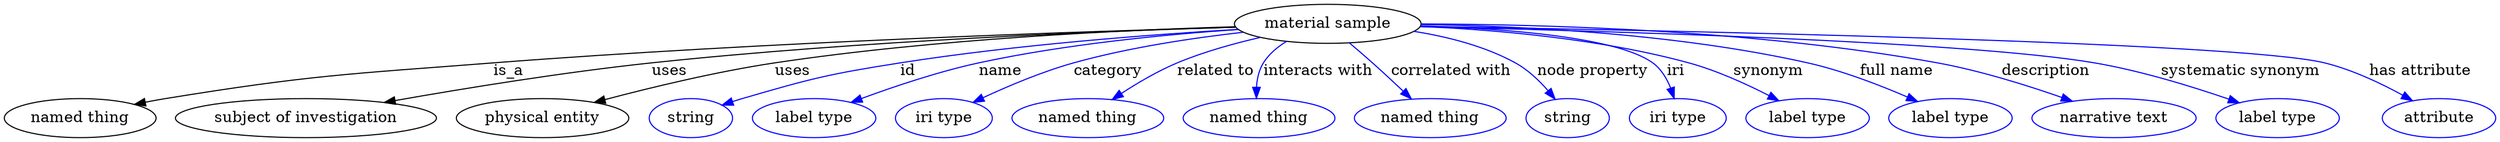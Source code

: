 digraph {
	graph [bb="0,0,1864.5,123"];
	node [label="\N"];
	"material sample"	 [height=0.5,
		label="material sample",
		pos="993.25,105",
		width=1.8776];
	"named thing"	 [height=0.5,
		pos="55.245,18",
		width=1.5346];
	"material sample" -> "named thing"	 [label=is_a,
		lp="382.25,61.5",
		pos="e,95.657,30.315 925.93,102.7 811.69,98.445 572.62,87.988 371.25,69 258.79,58.396 229.9,58.683 119.25,36 114.8,35.089 110.21,34.033 \
105.63,32.898"];
	"subject of investigation"	 [height=0.5,
		pos="221.25,18",
		width=2.5817];
	"material sample" -> "subject of investigation"	 [label=uses,
		lp="495.25,61.5",
		pos="e,281.26,31.844 925.74,102.85 827.86,99.146 640.98,89.84 483.25,69 417.64,60.333 343.71,45.466 291.15,34.013"];
	"physical entity"	 [height=0.5,
		pos="394.25,18",
		width=1.7332];
	"material sample" -> "physical entity"	 [label=uses,
		lp="589.25,61.5",
		pos="e,435.16,31.76 925.73,103 843.01,99.673 698.87,91.013 577.25,69 531.86,60.785 481.45,46.325 445.04,34.895"];
	id	 [color=blue,
		height=0.5,
		label=string,
		pos="505.25,18",
		width=0.84854];
	"material sample" -> id	 [color=blue,
		label=id,
		lp="684.75,61.5",
		pos="e,529.07,29.571 928.25,99.98 864.5,94.485 764.71,84.358 679.25,69 618.88,58.152 603.23,56 545.25,36 543,35.225 540.7,34.371 538.41,\
33.469",
		style=solid];
	name	 [color=blue,
		height=0.5,
		label="label type",
		pos="599.25,18",
		width=1.2638];
	"material sample" -> name	 [color=blue,
		label=name,
		lp="756.75,61.5",
		pos="e,630.26,31.208 928.86,99.438 877.53,94.135 804.08,84.601 741.25,69 706.22,60.305 667.77,46.2 639.73,35.025",
		style=solid];
	category	 [color=blue,
		height=0.5,
		label="iri type",
		pos="699.25,18",
		width=1.011];
	"material sample" -> category	 [color=blue,
		label=category,
		lp="838.75,61.5",
		pos="e,724.89,31.186 933.91,96.282 898.91,90.332 854.02,81.287 815.25,69 787.17,60.103 756.73,46.564 734.09,35.671",
		style=solid];
	"related to"	 [color=blue,
		height=0.5,
		label="named thing",
		pos="809.25,18",
		width=1.5346];
	"material sample" -> "related to"	 [color=blue,
		label="related to",
		lp="917.25,61.5",
		pos="e,832.51,34.368 948.21,91.453 930.15,85.418 909.36,77.701 891.25,69 874.1,60.764 856.05,49.811 841.26,40.167",
		style=solid];
	"interacts with"	 [color=blue,
		height=0.5,
		label="named thing",
		pos="937.25,18",
		width=1.5346];
	"material sample" -> "interacts with"	 [color=blue,
		label="interacts with",
		lp="991.25,61.5",
		pos="e,940.88,35.974 970.59,87.637 964.63,82.194 958.65,75.811 954.25,69 949.69,61.944 946.23,53.546 943.67,45.622",
		style=solid];
	"correlated with"	 [color=blue,
		height=0.5,
		label="named thing",
		pos="1065.2,18",
		width=1.5346];
	"material sample" -> "correlated with"	 [color=blue,
		label="correlated with",
		lp="1081.2,61.5",
		pos="e,1053.2,35.939 1011.2,87.529 1016.8,81.789 1023,75.27 1028.2,69 1034.8,61.255 1041.4,52.446 1047.2,44.354",
		style=solid];
	"node property"	 [color=blue,
		height=0.5,
		label=string,
		pos="1169.2,18",
		width=0.84854];
	"material sample" -> "node property"	 [color=blue,
		label="node property",
		lp="1181.2,61.5",
		pos="e,1158.9,35.044 1053.4,96.736 1077.4,91.459 1104.5,82.883 1126.2,69 1136.6,62.424 1145.7,52.589 1152.9,43.305",
		style=solid];
	iri	 [color=blue,
		height=0.5,
		label="iri type",
		pos="1254.2,18",
		width=1.011];
	"material sample" -> iri	 [color=blue,
		label=iri,
		lp="1244.7,61.5",
		pos="e,1247.9,35.945 1059.1,100.84 1117.4,96.07 1197,86.538 1223.2,69 1231.9,63.182 1238.6,54.023 1243.5,45.063",
		style=solid];
	synonym	 [color=blue,
		height=0.5,
		label="label type",
		pos="1354.2,18",
		width=1.2638];
	"material sample" -> synonym	 [color=blue,
		label=synonym,
		lp="1317.7,61.5",
		pos="e,1330,33.445 1060,102.06 1113.8,98.221 1190.8,89.374 1255.2,69 1278.4,61.689 1302.6,49.294 1321.3,38.554",
		style=solid];
	"full name"	 [color=blue,
		height=0.5,
		label="label type",
		pos="1463.2,18",
		width=1.2638];
	"material sample" -> "full name"	 [color=blue,
		label="full name",
		lp="1416.7,61.5",
		pos="e,1436.5,32.664 1059.2,100.76 1146.2,94.745 1294.5,82.898 1347.2,69 1375.2,61.639 1404.9,48.42 1427.3,37.285",
		style=solid];
	description	 [color=blue,
		height=0.5,
		label="narrative text",
		pos="1584.2,18",
		width=1.6068];
	"material sample" -> description	 [color=blue,
		label=description,
		lp="1528.7,61.5",
		pos="e,1551.8,32.999 1060,101.98 1167.8,96.723 1375.4,84.907 1447.2,69 1480.1,61.724 1515.7,48.287 1542.4,37.032",
		style=solid];
	"systematic synonym"	 [color=blue,
		height=0.5,
		label="label type",
		pos="1705.2,18",
		width=1.2638];
	"material sample" -> "systematic synonym"	 [color=blue,
		label="systematic synonym",
		lp="1671.2,61.5",
		pos="e,1675.2,31.594 1060.8,103.12 1190.3,99.109 1469.1,88.479 1563.2,69 1598.9,61.621 1637.8,47.203 1665.8,35.575",
		style=solid];
	"has attribute"	 [color=blue,
		height=0.5,
		label=attribute,
		pos="1824.2,18",
		width=1.1193];
	"material sample" -> "has attribute"	 [color=blue,
		label="has attribute",
		lp="1798.7,61.5",
		pos="e,1802.9,33.374 1060.7,103.44 1230.7,99.262 1667.8,86.907 1731.2,69 1753.7,62.652 1776.8,50.068 1794.3,38.989",
		style=solid];
}
